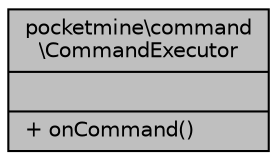 digraph "pocketmine\command\CommandExecutor"
{
 // INTERACTIVE_SVG=YES
 // LATEX_PDF_SIZE
  edge [fontname="Helvetica",fontsize="10",labelfontname="Helvetica",labelfontsize="10"];
  node [fontname="Helvetica",fontsize="10",shape=record];
  Node1 [label="{pocketmine\\command\l\\CommandExecutor\n||+ onCommand()\l}",height=0.2,width=0.4,color="black", fillcolor="grey75", style="filled", fontcolor="black",tooltip=" "];
}
